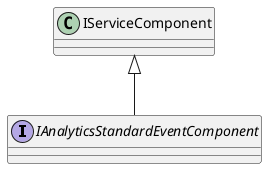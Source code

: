 @startuml
interface IAnalyticsStandardEventComponent {
}
IServiceComponent <|-- IAnalyticsStandardEventComponent
@enduml
